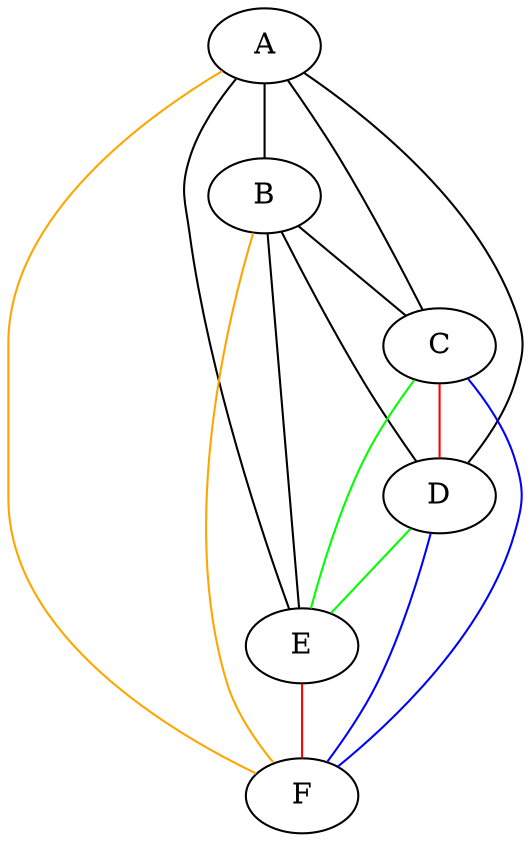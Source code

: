 strict graph "" {
A;
B;
C;
D;
E;
F;
A -- B  [color=black];
A -- C  [color=black];
A -- D  [color=black];
A -- E  [color=black];
A -- F  [color=orange];
B -- C  [color=black];
B -- D  [color=black];
B -- E  [color=black];
B -- F  [color=orange];
C -- D  [color=red];
C -- E  [color=green];
C -- F  [color=blue];
D -- E  [color=green];
D -- F  [color=blue];
E -- F  [color=red];
}
